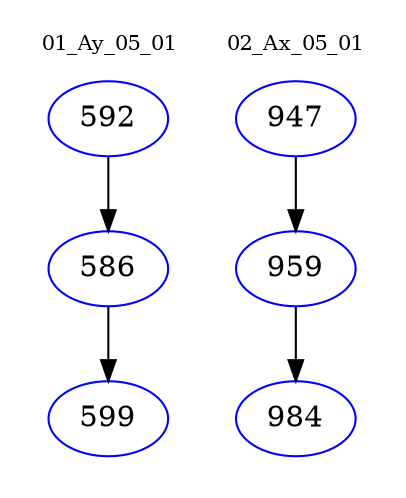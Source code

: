 digraph{
subgraph cluster_0 {
color = white
label = "01_Ay_05_01";
fontsize=10;
T0_592 [label="592", color="blue"]
T0_592 -> T0_586 [color="black"]
T0_586 [label="586", color="blue"]
T0_586 -> T0_599 [color="black"]
T0_599 [label="599", color="blue"]
}
subgraph cluster_1 {
color = white
label = "02_Ax_05_01";
fontsize=10;
T1_947 [label="947", color="blue"]
T1_947 -> T1_959 [color="black"]
T1_959 [label="959", color="blue"]
T1_959 -> T1_984 [color="black"]
T1_984 [label="984", color="blue"]
}
}
